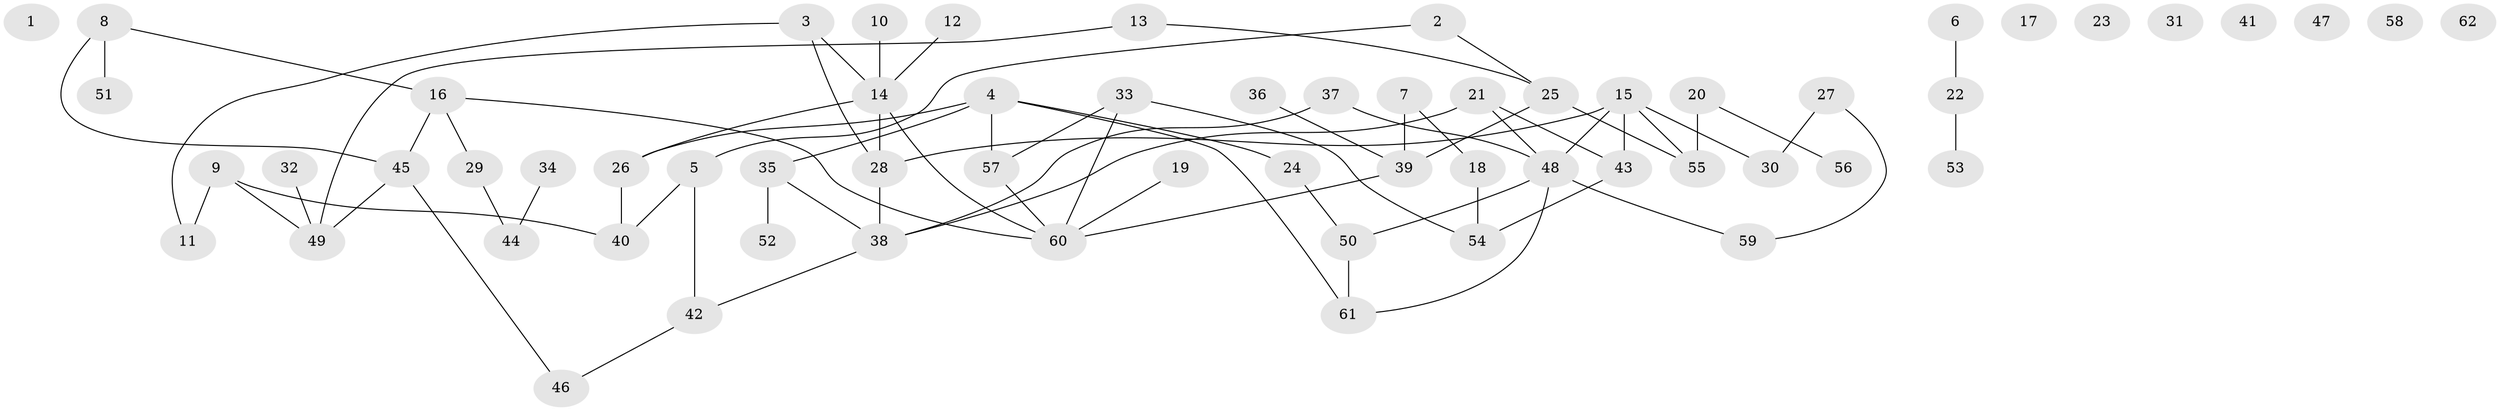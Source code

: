 // coarse degree distribution, {1: 0.3181818181818182, 8: 0.045454545454545456, 3: 0.2727272727272727, 5: 0.045454545454545456, 2: 0.045454545454545456, 4: 0.13636363636363635, 6: 0.13636363636363635}
// Generated by graph-tools (version 1.1) at 2025/48/03/06/25 01:48:57]
// undirected, 62 vertices, 73 edges
graph export_dot {
graph [start="1"]
  node [color=gray90,style=filled];
  1;
  2;
  3;
  4;
  5;
  6;
  7;
  8;
  9;
  10;
  11;
  12;
  13;
  14;
  15;
  16;
  17;
  18;
  19;
  20;
  21;
  22;
  23;
  24;
  25;
  26;
  27;
  28;
  29;
  30;
  31;
  32;
  33;
  34;
  35;
  36;
  37;
  38;
  39;
  40;
  41;
  42;
  43;
  44;
  45;
  46;
  47;
  48;
  49;
  50;
  51;
  52;
  53;
  54;
  55;
  56;
  57;
  58;
  59;
  60;
  61;
  62;
  2 -- 5;
  2 -- 25;
  3 -- 11;
  3 -- 14;
  3 -- 28;
  4 -- 24;
  4 -- 26;
  4 -- 35;
  4 -- 57;
  4 -- 61;
  5 -- 40;
  5 -- 42;
  6 -- 22;
  7 -- 18;
  7 -- 39;
  8 -- 16;
  8 -- 45;
  8 -- 51;
  9 -- 11;
  9 -- 40;
  9 -- 49;
  10 -- 14;
  12 -- 14;
  13 -- 25;
  13 -- 49;
  14 -- 26;
  14 -- 28;
  14 -- 60;
  15 -- 28;
  15 -- 30;
  15 -- 43;
  15 -- 48;
  15 -- 55;
  16 -- 29;
  16 -- 45;
  16 -- 60;
  18 -- 54;
  19 -- 60;
  20 -- 55;
  20 -- 56;
  21 -- 38;
  21 -- 43;
  21 -- 48;
  22 -- 53;
  24 -- 50;
  25 -- 39;
  25 -- 55;
  26 -- 40;
  27 -- 30;
  27 -- 59;
  28 -- 38;
  29 -- 44;
  32 -- 49;
  33 -- 54;
  33 -- 57;
  33 -- 60;
  34 -- 44;
  35 -- 38;
  35 -- 52;
  36 -- 39;
  37 -- 38;
  37 -- 48;
  38 -- 42;
  39 -- 60;
  42 -- 46;
  43 -- 54;
  45 -- 46;
  45 -- 49;
  48 -- 50;
  48 -- 59;
  48 -- 61;
  50 -- 61;
  57 -- 60;
}
